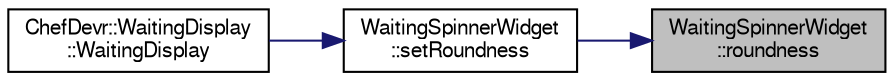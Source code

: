 digraph "WaitingSpinnerWidget::roundness"
{
 // LATEX_PDF_SIZE
  edge [fontname="FreeSans",fontsize="10",labelfontname="FreeSans",labelfontsize="10"];
  node [fontname="FreeSans",fontsize="10",shape=record];
  rankdir="RL";
  Node62 [label="WaitingSpinnerWidget\l::roundness",height=0.2,width=0.4,color="black", fillcolor="grey75", style="filled", fontcolor="black",tooltip=" "];
  Node62 -> Node63 [dir="back",color="midnightblue",fontsize="10",style="solid",fontname="FreeSans"];
  Node63 [label="WaitingSpinnerWidget\l::setRoundness",height=0.2,width=0.4,color="black", fillcolor="white", style="filled",URL="$class_waiting_spinner_widget.html#a894f40b4623f9e7754c48e4478c23307",tooltip=" "];
  Node63 -> Node64 [dir="back",color="midnightblue",fontsize="10",style="solid",fontname="FreeSans"];
  Node64 [label="ChefDevr::WaitingDisplay\l::WaitingDisplay",height=0.2,width=0.4,color="black", fillcolor="white", style="filled",URL="$class_chef_devr_1_1_waiting_display.html#aaf2fee02910d6d1f5a9e6f5a166e5ab1",tooltip=" "];
}
